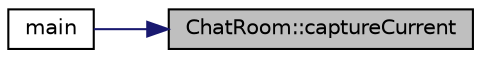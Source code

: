 digraph "ChatRoom::captureCurrent"
{
 // LATEX_PDF_SIZE
  edge [fontname="Helvetica",fontsize="10",labelfontname="Helvetica",labelfontsize="10"];
  node [fontname="Helvetica",fontsize="10",shape=record];
  rankdir="RL";
  Node1 [label="ChatRoom::captureCurrent",height=0.2,width=0.4,color="black", fillcolor="grey75", style="filled", fontcolor="black",tooltip="Capture the current state of the chat room."];
  Node1 -> Node2 [dir="back",color="midnightblue",fontsize="10",style="solid",fontname="Helvetica"];
  Node2 [label="main",height=0.2,width=0.4,color="black", fillcolor="white", style="filled",URL="$TestingMain_8cpp.html#ae66f6b31b5ad750f1fe042a706a4e3d4",tooltip=" "];
}

